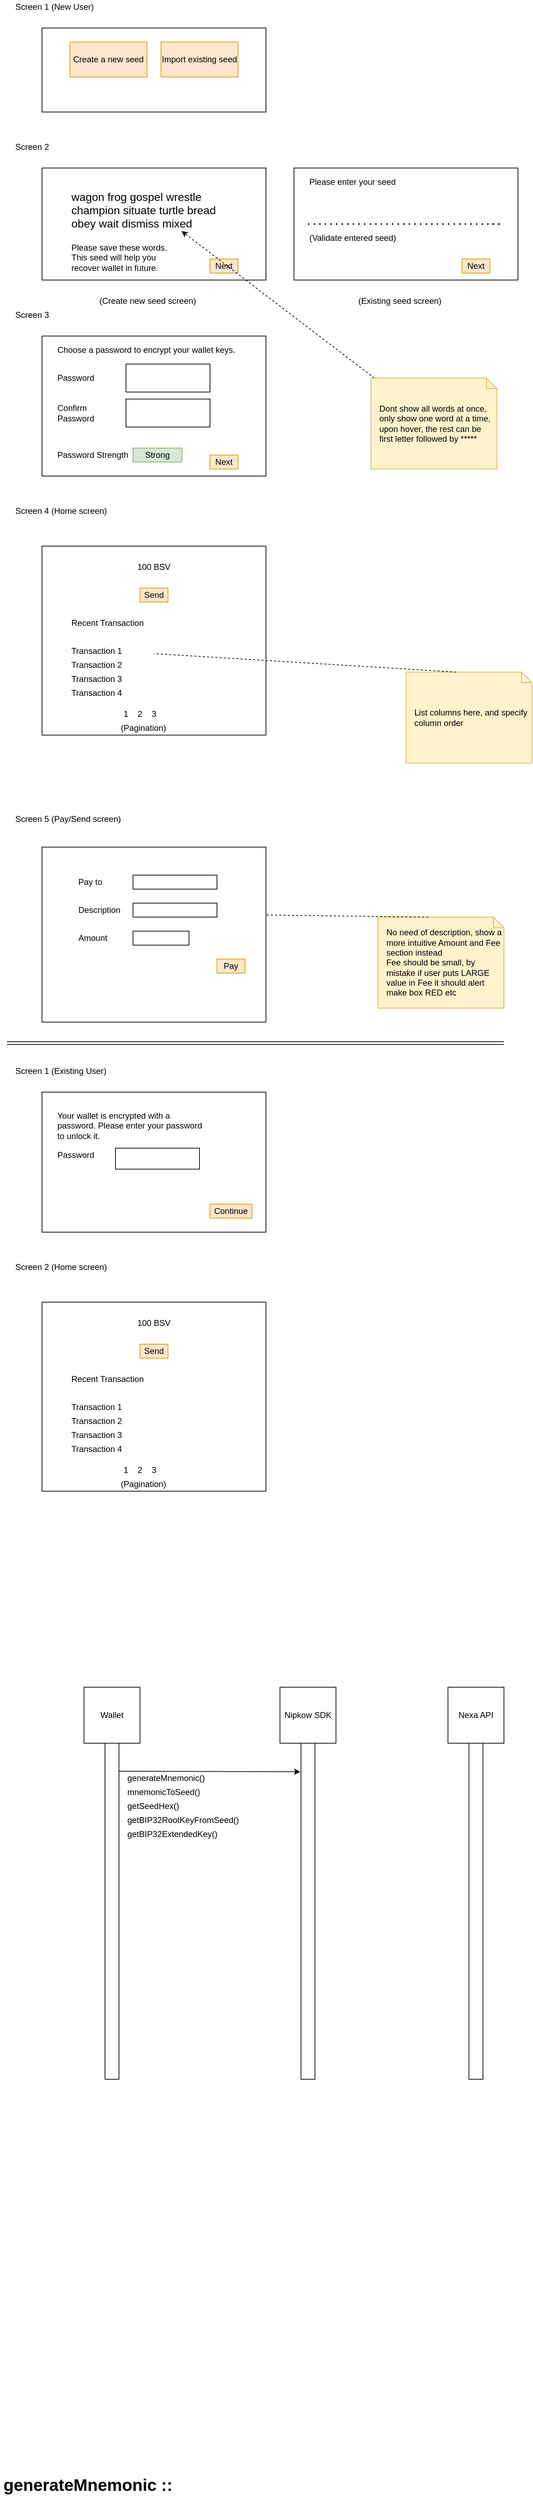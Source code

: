 <mxfile version="13.6.2" type="github">
  <diagram id="G2U72_mk4-tE0iACLa10" name="Page-1">
    <mxGraphModel dx="1186" dy="668" grid="1" gridSize="10" guides="1" tooltips="1" connect="1" arrows="1" fold="1" page="1" pageScale="1" pageWidth="827" pageHeight="1169" math="0" shadow="0">
      <root>
        <mxCell id="0" />
        <mxCell id="1" parent="0" />
        <mxCell id="WEFgnCn8ByLuufPp5znP-1" value="" style="rounded=0;whiteSpace=wrap;html=1;" parent="1" vertex="1">
          <mxGeometry x="100" y="70" width="320" height="120" as="geometry" />
        </mxCell>
        <mxCell id="WEFgnCn8ByLuufPp5znP-2" value="Screen 1 (New User)" style="text;html=1;strokeColor=none;fillColor=none;align=left;verticalAlign=middle;whiteSpace=wrap;rounded=0;" parent="1" vertex="1">
          <mxGeometry x="60" y="30" width="250" height="20" as="geometry" />
        </mxCell>
        <mxCell id="WEFgnCn8ByLuufPp5znP-3" value="Screen 2" style="text;html=1;strokeColor=none;fillColor=none;align=left;verticalAlign=middle;whiteSpace=wrap;rounded=0;" parent="1" vertex="1">
          <mxGeometry x="60" y="230" width="60" height="20" as="geometry" />
        </mxCell>
        <mxCell id="WEFgnCn8ByLuufPp5znP-4" value="Screen 4 (Home screen)" style="text;html=1;strokeColor=none;fillColor=none;align=left;verticalAlign=middle;whiteSpace=wrap;rounded=0;" parent="1" vertex="1">
          <mxGeometry x="60" y="750" width="230" height="20" as="geometry" />
        </mxCell>
        <mxCell id="WEFgnCn8ByLuufPp5znP-5" value="Screen 3" style="text;html=1;strokeColor=none;fillColor=none;align=left;verticalAlign=middle;whiteSpace=wrap;rounded=0;" parent="1" vertex="1">
          <mxGeometry x="60" y="470" width="60" height="20" as="geometry" />
        </mxCell>
        <mxCell id="WEFgnCn8ByLuufPp5znP-6" value="Screen 5 (Pay/Send screen)" style="text;html=1;strokeColor=none;fillColor=none;align=left;verticalAlign=middle;whiteSpace=wrap;rounded=0;" parent="1" vertex="1">
          <mxGeometry x="60" y="1190" width="320" height="20" as="geometry" />
        </mxCell>
        <mxCell id="WEFgnCn8ByLuufPp5znP-7" value="Create a new seed" style="text;html=1;align=center;verticalAlign=middle;whiteSpace=wrap;rounded=0;labelBackgroundColor=none;fillColor=#ffe6cc;strokeColor=#d79b00;" parent="1" vertex="1">
          <mxGeometry x="140" y="90" width="110" height="50" as="geometry" />
        </mxCell>
        <mxCell id="WEFgnCn8ByLuufPp5znP-8" value="Import existing seed" style="text;html=1;strokeColor=#d79b00;fillColor=#ffe6cc;align=center;verticalAlign=middle;whiteSpace=wrap;rounded=0;" parent="1" vertex="1">
          <mxGeometry x="270" y="90" width="110" height="50" as="geometry" />
        </mxCell>
        <mxCell id="WEFgnCn8ByLuufPp5znP-9" value="" style="rounded=0;whiteSpace=wrap;html=1;labelBackgroundColor=none;fillColor=none;align=center;" parent="1" vertex="1">
          <mxGeometry x="100" y="270" width="320" height="160" as="geometry" />
        </mxCell>
        <mxCell id="WEFgnCn8ByLuufPp5znP-10" value="" style="rounded=0;whiteSpace=wrap;html=1;labelBackgroundColor=none;fillColor=none;align=center;" parent="1" vertex="1">
          <mxGeometry x="460" y="270" width="320" height="160" as="geometry" />
        </mxCell>
        <mxCell id="WEFgnCn8ByLuufPp5znP-11" value="(Create new seed screen)" style="text;html=1;strokeColor=none;fillColor=none;align=left;verticalAlign=middle;whiteSpace=wrap;rounded=0;labelBackgroundColor=none;" parent="1" vertex="1">
          <mxGeometry x="180" y="450" width="160" height="20" as="geometry" />
        </mxCell>
        <mxCell id="WEFgnCn8ByLuufPp5znP-12" value="(Existing seed screen)" style="text;html=1;strokeColor=none;fillColor=none;align=left;verticalAlign=middle;whiteSpace=wrap;rounded=0;labelBackgroundColor=none;" parent="1" vertex="1">
          <mxGeometry x="550" y="450" width="160" height="20" as="geometry" />
        </mxCell>
        <mxCell id="WEFgnCn8ByLuufPp5znP-13" value="&lt;p style=&quot;font-size: medium ; margin: 0px&quot;&gt;wagon frog gospel wrestle champion situate turtle bread obey wait dismiss mixed&lt;/p&gt;" style="text;html=1;strokeColor=none;fillColor=none;align=left;verticalAlign=middle;whiteSpace=wrap;rounded=0;labelBackgroundColor=none;" parent="1" vertex="1">
          <mxGeometry x="140" y="300" width="240" height="60" as="geometry" />
        </mxCell>
        <mxCell id="WEFgnCn8ByLuufPp5znP-14" value="Next" style="text;html=1;strokeColor=#d79b00;fillColor=#ffe6cc;align=center;verticalAlign=middle;whiteSpace=wrap;rounded=0;labelBackgroundColor=none;" parent="1" vertex="1">
          <mxGeometry x="340" y="400" width="40" height="20" as="geometry" />
        </mxCell>
        <mxCell id="WEFgnCn8ByLuufPp5znP-15" value="Next" style="text;html=1;strokeColor=#d79b00;fillColor=#ffe6cc;align=center;verticalAlign=middle;whiteSpace=wrap;rounded=0;labelBackgroundColor=none;" parent="1" vertex="1">
          <mxGeometry x="700" y="400" width="40" height="20" as="geometry" />
        </mxCell>
        <mxCell id="WEFgnCn8ByLuufPp5znP-16" value="" style="endArrow=none;dashed=1;html=1;dashPattern=1 3;strokeWidth=2;" parent="1" edge="1">
          <mxGeometry width="50" height="50" relative="1" as="geometry">
            <mxPoint x="480" y="350" as="sourcePoint" />
            <mxPoint x="740" y="350" as="targetPoint" />
            <Array as="points">
              <mxPoint x="740" y="350" />
              <mxPoint x="760" y="350" />
            </Array>
          </mxGeometry>
        </mxCell>
        <mxCell id="WEFgnCn8ByLuufPp5znP-17" value="Please enter your seed" style="text;html=1;strokeColor=none;fillColor=none;align=left;verticalAlign=middle;whiteSpace=wrap;rounded=0;labelBackgroundColor=none;" parent="1" vertex="1">
          <mxGeometry x="480" y="280" width="160" height="20" as="geometry" />
        </mxCell>
        <mxCell id="WEFgnCn8ByLuufPp5znP-18" value="" style="rounded=0;whiteSpace=wrap;html=1;labelBackgroundColor=none;fillColor=none;align=center;" parent="1" vertex="1">
          <mxGeometry x="100" y="510" width="320" height="200" as="geometry" />
        </mxCell>
        <mxCell id="WEFgnCn8ByLuufPp5znP-19" value="Choose a password to encrypt your wallet keys." style="text;html=1;strokeColor=none;fillColor=none;align=left;verticalAlign=middle;whiteSpace=wrap;rounded=0;labelBackgroundColor=none;" parent="1" vertex="1">
          <mxGeometry x="120" y="520" width="260" height="20" as="geometry" />
        </mxCell>
        <mxCell id="WEFgnCn8ByLuufPp5znP-20" value="" style="rounded=0;whiteSpace=wrap;html=1;labelBackgroundColor=none;fillColor=none;align=left;" parent="1" vertex="1">
          <mxGeometry x="220" y="550" width="120" height="40" as="geometry" />
        </mxCell>
        <mxCell id="WEFgnCn8ByLuufPp5znP-21" value="Password" style="text;html=1;strokeColor=none;fillColor=none;align=left;verticalAlign=middle;whiteSpace=wrap;rounded=0;labelBackgroundColor=none;" parent="1" vertex="1">
          <mxGeometry x="120" y="560" width="80" height="20" as="geometry" />
        </mxCell>
        <mxCell id="WEFgnCn8ByLuufPp5znP-22" value="Confirm&amp;nbsp; Password" style="text;html=1;strokeColor=none;fillColor=none;align=left;verticalAlign=middle;whiteSpace=wrap;rounded=0;labelBackgroundColor=none;" parent="1" vertex="1">
          <mxGeometry x="120" y="610" width="40" height="20" as="geometry" />
        </mxCell>
        <mxCell id="WEFgnCn8ByLuufPp5znP-23" value="" style="rounded=0;whiteSpace=wrap;html=1;labelBackgroundColor=none;fillColor=none;align=left;" parent="1" vertex="1">
          <mxGeometry x="220" y="600" width="120" height="40" as="geometry" />
        </mxCell>
        <mxCell id="WEFgnCn8ByLuufPp5znP-24" value="Next" style="text;html=1;strokeColor=#d79b00;fillColor=#ffe6cc;align=center;verticalAlign=middle;whiteSpace=wrap;rounded=0;labelBackgroundColor=none;" parent="1" vertex="1">
          <mxGeometry x="340" y="680" width="40" height="20" as="geometry" />
        </mxCell>
        <mxCell id="WEFgnCn8ByLuufPp5znP-25" value="Password Strength" style="text;html=1;strokeColor=none;fillColor=none;align=left;verticalAlign=middle;whiteSpace=wrap;rounded=0;labelBackgroundColor=none;" parent="1" vertex="1">
          <mxGeometry x="120" y="670" width="110" height="20" as="geometry" />
        </mxCell>
        <mxCell id="WEFgnCn8ByLuufPp5znP-26" value="Strong" style="text;html=1;strokeColor=#82b366;fillColor=#d5e8d4;align=center;verticalAlign=middle;whiteSpace=wrap;rounded=0;labelBackgroundColor=none;" parent="1" vertex="1">
          <mxGeometry x="230" y="670" width="70" height="20" as="geometry" />
        </mxCell>
        <mxCell id="WEFgnCn8ByLuufPp5znP-27" value="" style="rounded=0;whiteSpace=wrap;html=1;labelBackgroundColor=none;fillColor=none;align=left;" parent="1" vertex="1">
          <mxGeometry x="100" y="810" width="320" height="270" as="geometry" />
        </mxCell>
        <mxCell id="WEFgnCn8ByLuufPp5znP-28" value="100 BSV" style="text;html=1;strokeColor=none;fillColor=none;align=center;verticalAlign=middle;whiteSpace=wrap;rounded=0;labelBackgroundColor=none;" parent="1" vertex="1">
          <mxGeometry x="220" y="830" width="80" height="20" as="geometry" />
        </mxCell>
        <mxCell id="WEFgnCn8ByLuufPp5znP-29" value="Send" style="text;html=1;strokeColor=#d79b00;fillColor=#ffe6cc;align=center;verticalAlign=middle;whiteSpace=wrap;rounded=0;labelBackgroundColor=none;" parent="1" vertex="1">
          <mxGeometry x="240" y="870" width="40" height="20" as="geometry" />
        </mxCell>
        <mxCell id="WEFgnCn8ByLuufPp5znP-30" value="Recent Transaction" style="text;html=1;strokeColor=none;fillColor=none;align=left;verticalAlign=middle;whiteSpace=wrap;rounded=0;labelBackgroundColor=none;" parent="1" vertex="1">
          <mxGeometry x="140" y="910" width="120" height="20" as="geometry" />
        </mxCell>
        <mxCell id="WEFgnCn8ByLuufPp5znP-31" value="Transaction 1" style="text;html=1;strokeColor=none;fillColor=none;align=left;verticalAlign=middle;whiteSpace=wrap;rounded=0;labelBackgroundColor=none;" parent="1" vertex="1">
          <mxGeometry x="140" y="950" width="120" height="20" as="geometry" />
        </mxCell>
        <mxCell id="WEFgnCn8ByLuufPp5znP-32" value="Transaction 2" style="text;html=1;strokeColor=none;fillColor=none;align=left;verticalAlign=middle;whiteSpace=wrap;rounded=0;labelBackgroundColor=none;" parent="1" vertex="1">
          <mxGeometry x="140" y="970" width="120" height="20" as="geometry" />
        </mxCell>
        <mxCell id="WEFgnCn8ByLuufPp5znP-33" value="Transaction 3" style="text;html=1;strokeColor=none;fillColor=none;align=left;verticalAlign=middle;whiteSpace=wrap;rounded=0;labelBackgroundColor=none;" parent="1" vertex="1">
          <mxGeometry x="140" y="990" width="120" height="20" as="geometry" />
        </mxCell>
        <mxCell id="WEFgnCn8ByLuufPp5znP-34" value="Transaction 4" style="text;html=1;strokeColor=none;fillColor=none;align=left;verticalAlign=middle;whiteSpace=wrap;rounded=0;labelBackgroundColor=none;" parent="1" vertex="1">
          <mxGeometry x="140" y="1010" width="120" height="20" as="geometry" />
        </mxCell>
        <mxCell id="WEFgnCn8ByLuufPp5znP-35" value="" style="rounded=0;whiteSpace=wrap;html=1;labelBackgroundColor=none;fillColor=none;align=left;" parent="1" vertex="1">
          <mxGeometry x="100" y="1240" width="320" height="250" as="geometry" />
        </mxCell>
        <mxCell id="WEFgnCn8ByLuufPp5znP-36" value="Pay to" style="text;html=1;strokeColor=none;fillColor=none;align=left;verticalAlign=middle;whiteSpace=wrap;rounded=0;labelBackgroundColor=none;" parent="1" vertex="1">
          <mxGeometry x="150" y="1280" width="40" height="20" as="geometry" />
        </mxCell>
        <mxCell id="WEFgnCn8ByLuufPp5znP-37" value="Description" style="text;html=1;strokeColor=none;fillColor=none;align=left;verticalAlign=middle;whiteSpace=wrap;rounded=0;labelBackgroundColor=none;" parent="1" vertex="1">
          <mxGeometry x="150" y="1320" width="80" height="20" as="geometry" />
        </mxCell>
        <mxCell id="WEFgnCn8ByLuufPp5znP-38" value="Amount" style="text;html=1;strokeColor=none;fillColor=none;align=left;verticalAlign=middle;whiteSpace=wrap;rounded=0;labelBackgroundColor=none;" parent="1" vertex="1">
          <mxGeometry x="150" y="1360" width="40" height="20" as="geometry" />
        </mxCell>
        <mxCell id="WEFgnCn8ByLuufPp5znP-39" value="Pay" style="text;html=1;strokeColor=#d79b00;fillColor=#ffe6cc;align=center;verticalAlign=middle;whiteSpace=wrap;rounded=0;labelBackgroundColor=none;" parent="1" vertex="1">
          <mxGeometry x="350" y="1400" width="40" height="20" as="geometry" />
        </mxCell>
        <mxCell id="WEFgnCn8ByLuufPp5znP-40" value="" style="rounded=0;whiteSpace=wrap;html=1;labelBackgroundColor=none;fillColor=none;align=left;" parent="1" vertex="1">
          <mxGeometry x="230" y="1280" width="120" height="20" as="geometry" />
        </mxCell>
        <mxCell id="WEFgnCn8ByLuufPp5znP-41" value="" style="rounded=0;whiteSpace=wrap;html=1;labelBackgroundColor=none;fillColor=none;align=left;" parent="1" vertex="1">
          <mxGeometry x="230" y="1320" width="120" height="20" as="geometry" />
        </mxCell>
        <mxCell id="WEFgnCn8ByLuufPp5znP-42" value="" style="rounded=0;whiteSpace=wrap;html=1;labelBackgroundColor=none;fillColor=none;align=left;" parent="1" vertex="1">
          <mxGeometry x="230" y="1360" width="80" height="20" as="geometry" />
        </mxCell>
        <mxCell id="WEFgnCn8ByLuufPp5znP-43" value="(Validate entered seed)" style="text;html=1;strokeColor=none;fillColor=none;align=left;verticalAlign=middle;whiteSpace=wrap;rounded=0;labelBackgroundColor=none;" parent="1" vertex="1">
          <mxGeometry x="480" y="360" width="280" height="20" as="geometry" />
        </mxCell>
        <mxCell id="WEFgnCn8ByLuufPp5znP-44" value="Please save these words. This seed will help you recover wallet in future." style="text;html=1;strokeColor=none;fillColor=none;align=left;verticalAlign=top;whiteSpace=wrap;rounded=0;labelBackgroundColor=none;" parent="1" vertex="1">
          <mxGeometry x="140" y="370" width="160" height="50" as="geometry" />
        </mxCell>
        <mxCell id="WEFgnCn8ByLuufPp5znP-45" value="Screen 1 (Existing User)" style="text;html=1;strokeColor=none;fillColor=none;align=left;verticalAlign=middle;whiteSpace=wrap;rounded=0;" parent="1" vertex="1">
          <mxGeometry x="60" y="1550" width="250" height="20" as="geometry" />
        </mxCell>
        <mxCell id="WEFgnCn8ByLuufPp5znP-46" value="" style="rounded=0;whiteSpace=wrap;html=1;labelBackgroundColor=none;fillColor=none;align=center;" parent="1" vertex="1">
          <mxGeometry x="100" y="1590" width="320" height="200" as="geometry" />
        </mxCell>
        <mxCell id="WEFgnCn8ByLuufPp5znP-47" value="Your wallet is encrypted with a password. Please enter your password to unlock it." style="text;html=1;strokeColor=none;fillColor=none;align=left;verticalAlign=top;whiteSpace=wrap;rounded=0;labelBackgroundColor=none;" parent="1" vertex="1">
          <mxGeometry x="120" y="1610" width="220" height="60" as="geometry" />
        </mxCell>
        <mxCell id="WEFgnCn8ByLuufPp5znP-48" value="Password" style="text;html=1;strokeColor=none;fillColor=none;align=left;verticalAlign=middle;whiteSpace=wrap;rounded=0;labelBackgroundColor=none;" parent="1" vertex="1">
          <mxGeometry x="120" y="1670" width="80" height="20" as="geometry" />
        </mxCell>
        <mxCell id="WEFgnCn8ByLuufPp5znP-49" value="" style="rounded=0;whiteSpace=wrap;html=1;labelBackgroundColor=none;fillColor=none;align=left;" parent="1" vertex="1">
          <mxGeometry x="205" y="1670" width="120" height="30" as="geometry" />
        </mxCell>
        <mxCell id="WEFgnCn8ByLuufPp5znP-50" value="Continue" style="text;html=1;strokeColor=#d79b00;fillColor=#ffe6cc;align=center;verticalAlign=middle;whiteSpace=wrap;rounded=0;labelBackgroundColor=none;" parent="1" vertex="1">
          <mxGeometry x="340" y="1750" width="60" height="20" as="geometry" />
        </mxCell>
        <mxCell id="WEFgnCn8ByLuufPp5znP-51" value="1" style="text;html=1;strokeColor=none;fillColor=none;align=center;verticalAlign=middle;whiteSpace=wrap;rounded=0;labelBackgroundColor=none;" parent="1" vertex="1">
          <mxGeometry x="200" y="1040" width="40" height="20" as="geometry" />
        </mxCell>
        <mxCell id="WEFgnCn8ByLuufPp5znP-52" value="2" style="text;html=1;strokeColor=none;fillColor=none;align=center;verticalAlign=middle;whiteSpace=wrap;rounded=0;labelBackgroundColor=none;" parent="1" vertex="1">
          <mxGeometry x="220" y="1040" width="40" height="20" as="geometry" />
        </mxCell>
        <mxCell id="WEFgnCn8ByLuufPp5znP-53" value="3" style="text;html=1;strokeColor=none;fillColor=none;align=center;verticalAlign=middle;whiteSpace=wrap;rounded=0;labelBackgroundColor=none;" parent="1" vertex="1">
          <mxGeometry x="240" y="1040" width="40" height="20" as="geometry" />
        </mxCell>
        <mxCell id="WEFgnCn8ByLuufPp5znP-54" value="(Pagination)" style="text;html=1;strokeColor=none;fillColor=none;align=center;verticalAlign=middle;whiteSpace=wrap;rounded=0;labelBackgroundColor=none;" parent="1" vertex="1">
          <mxGeometry x="210" y="1060" width="70" height="20" as="geometry" />
        </mxCell>
        <mxCell id="WEFgnCn8ByLuufPp5znP-55" value="Screen 2 (Home screen)" style="text;html=1;strokeColor=none;fillColor=none;align=left;verticalAlign=middle;whiteSpace=wrap;rounded=0;" parent="1" vertex="1">
          <mxGeometry x="60" y="1830" width="230" height="20" as="geometry" />
        </mxCell>
        <mxCell id="WEFgnCn8ByLuufPp5znP-56" value="" style="rounded=0;whiteSpace=wrap;html=1;labelBackgroundColor=none;fillColor=none;align=left;" parent="1" vertex="1">
          <mxGeometry x="100" y="1890" width="320" height="270" as="geometry" />
        </mxCell>
        <mxCell id="WEFgnCn8ByLuufPp5znP-57" value="100 BSV" style="text;html=1;strokeColor=none;fillColor=none;align=center;verticalAlign=middle;whiteSpace=wrap;rounded=0;labelBackgroundColor=none;" parent="1" vertex="1">
          <mxGeometry x="220" y="1910" width="80" height="20" as="geometry" />
        </mxCell>
        <mxCell id="WEFgnCn8ByLuufPp5znP-58" value="Send" style="text;html=1;strokeColor=#d79b00;fillColor=#ffe6cc;align=center;verticalAlign=middle;whiteSpace=wrap;rounded=0;labelBackgroundColor=none;" parent="1" vertex="1">
          <mxGeometry x="240" y="1950" width="40" height="20" as="geometry" />
        </mxCell>
        <mxCell id="WEFgnCn8ByLuufPp5znP-59" value="Recent Transaction" style="text;html=1;strokeColor=none;fillColor=none;align=left;verticalAlign=middle;whiteSpace=wrap;rounded=0;labelBackgroundColor=none;" parent="1" vertex="1">
          <mxGeometry x="140" y="1990" width="120" height="20" as="geometry" />
        </mxCell>
        <mxCell id="WEFgnCn8ByLuufPp5znP-60" value="Transaction 1" style="text;html=1;strokeColor=none;fillColor=none;align=left;verticalAlign=middle;whiteSpace=wrap;rounded=0;labelBackgroundColor=none;" parent="1" vertex="1">
          <mxGeometry x="140" y="2030" width="120" height="20" as="geometry" />
        </mxCell>
        <mxCell id="WEFgnCn8ByLuufPp5znP-61" value="Transaction 2" style="text;html=1;strokeColor=none;fillColor=none;align=left;verticalAlign=middle;whiteSpace=wrap;rounded=0;labelBackgroundColor=none;" parent="1" vertex="1">
          <mxGeometry x="140" y="2050" width="120" height="20" as="geometry" />
        </mxCell>
        <mxCell id="WEFgnCn8ByLuufPp5znP-62" value="Transaction 3" style="text;html=1;strokeColor=none;fillColor=none;align=left;verticalAlign=middle;whiteSpace=wrap;rounded=0;labelBackgroundColor=none;" parent="1" vertex="1">
          <mxGeometry x="140" y="2070" width="120" height="20" as="geometry" />
        </mxCell>
        <mxCell id="WEFgnCn8ByLuufPp5znP-63" value="Transaction 4" style="text;html=1;strokeColor=none;fillColor=none;align=left;verticalAlign=middle;whiteSpace=wrap;rounded=0;labelBackgroundColor=none;" parent="1" vertex="1">
          <mxGeometry x="140" y="2090" width="120" height="20" as="geometry" />
        </mxCell>
        <mxCell id="WEFgnCn8ByLuufPp5znP-64" value="1" style="text;html=1;strokeColor=none;fillColor=none;align=center;verticalAlign=middle;whiteSpace=wrap;rounded=0;labelBackgroundColor=none;" parent="1" vertex="1">
          <mxGeometry x="200" y="2120" width="40" height="20" as="geometry" />
        </mxCell>
        <mxCell id="WEFgnCn8ByLuufPp5znP-65" value="2" style="text;html=1;strokeColor=none;fillColor=none;align=center;verticalAlign=middle;whiteSpace=wrap;rounded=0;labelBackgroundColor=none;" parent="1" vertex="1">
          <mxGeometry x="220" y="2120" width="40" height="20" as="geometry" />
        </mxCell>
        <mxCell id="WEFgnCn8ByLuufPp5znP-66" value="3" style="text;html=1;strokeColor=none;fillColor=none;align=center;verticalAlign=middle;whiteSpace=wrap;rounded=0;labelBackgroundColor=none;" parent="1" vertex="1">
          <mxGeometry x="240" y="2120" width="40" height="20" as="geometry" />
        </mxCell>
        <mxCell id="WEFgnCn8ByLuufPp5znP-67" value="(Pagination)" style="text;html=1;strokeColor=none;fillColor=none;align=center;verticalAlign=middle;whiteSpace=wrap;rounded=0;labelBackgroundColor=none;" parent="1" vertex="1">
          <mxGeometry x="210" y="2140" width="70" height="20" as="geometry" />
        </mxCell>
        <mxCell id="WEFgnCn8ByLuufPp5znP-82" style="rounded=0;orthogonalLoop=1;jettySize=auto;html=1;dashed=1;" parent="1" source="WEFgnCn8ByLuufPp5znP-81" target="WEFgnCn8ByLuufPp5znP-13" edge="1">
          <mxGeometry relative="1" as="geometry" />
        </mxCell>
        <mxCell id="WEFgnCn8ByLuufPp5znP-81" value="Dont show all words at once, only show one word at a time, upon hover, the rest can be first letter followed by *****" style="shape=note;size=15;align=left;spacingLeft=10;html=1;whiteSpace=wrap;fillColor=#fff2cc;strokeColor=#d6b656;" parent="1" vertex="1">
          <mxGeometry x="570" y="570" width="180" height="130" as="geometry" />
        </mxCell>
        <mxCell id="YPXlL28YaBKqJH8wK1t2-1" value="Wallet" style="whiteSpace=wrap;html=1;aspect=fixed;" vertex="1" parent="1">
          <mxGeometry x="160" y="2440" width="80" height="80" as="geometry" />
        </mxCell>
        <mxCell id="hKRBO41xjEEhLr28S79f-1" value="" style="group" connectable="0" vertex="1" parent="1">
          <mxGeometry x="620" y="990" width="180" height="130" as="geometry" />
        </mxCell>
        <mxCell id="WEFgnCn8ByLuufPp5znP-78" value="List columns here, and specify column order" style="shape=note;size=15;align=left;spacingLeft=10;html=1;whiteSpace=wrap;fillColor=#fff2cc;strokeColor=#d6b656;" parent="hKRBO41xjEEhLr28S79f-1" vertex="1">
          <mxGeometry width="180" height="130" as="geometry" />
        </mxCell>
        <mxCell id="YPXlL28YaBKqJH8wK1t2-2" value="Nipkow SDK" style="whiteSpace=wrap;html=1;aspect=fixed;" vertex="1" parent="1">
          <mxGeometry x="440" y="2440" width="80" height="80" as="geometry" />
        </mxCell>
        <mxCell id="hKRBO41xjEEhLr28S79f-2" value="" style="group" connectable="0" vertex="1" parent="1">
          <mxGeometry x="580" y="1340" width="180" height="130" as="geometry" />
        </mxCell>
        <mxCell id="hKRBO41xjEEhLr28S79f-3" value="No need of description, show a more intuitive Amount and Fee section instead&lt;br&gt;Fee should be small, by mistake if user puts LARGE value in Fee it should alert make box RED etc" style="shape=note;size=15;align=left;spacingLeft=10;html=1;whiteSpace=wrap;fillColor=#fff2cc;strokeColor=#d6b656;" vertex="1" parent="hKRBO41xjEEhLr28S79f-2">
          <mxGeometry width="180" height="130" as="geometry" />
        </mxCell>
        <mxCell id="YPXlL28YaBKqJH8wK1t2-3" value="Nexa API" style="whiteSpace=wrap;html=1;aspect=fixed;" vertex="1" parent="1">
          <mxGeometry x="680" y="2440" width="80" height="80" as="geometry" />
        </mxCell>
        <mxCell id="hKRBO41xjEEhLr28S79f-4" value="" style="edgeStyle=none;endArrow=none;exitX=0.4;exitY=0;dashed=1;html=1;entryX=0.997;entryY=0.388;entryDx=0;entryDy=0;entryPerimeter=0;" edge="1" parent="1" source="hKRBO41xjEEhLr28S79f-3" target="WEFgnCn8ByLuufPp5znP-35">
          <mxGeometry x="1" relative="1" as="geometry">
            <mxPoint x="550" y="1240" as="targetPoint" />
          </mxGeometry>
        </mxCell>
        <mxCell id="YPXlL28YaBKqJH8wK1t2-4" value="" style="rounded=0;whiteSpace=wrap;html=1;" vertex="1" parent="1">
          <mxGeometry x="190" y="2520" width="20" height="480" as="geometry" />
        </mxCell>
        <mxCell id="hKRBO41xjEEhLr28S79f-5" value="" style="shape=link;html=1;" edge="1" parent="1">
          <mxGeometry width="100" relative="1" as="geometry">
            <mxPoint x="50" y="1520" as="sourcePoint" />
            <mxPoint x="760" y="1520" as="targetPoint" />
          </mxGeometry>
        </mxCell>
        <mxCell id="YPXlL28YaBKqJH8wK1t2-5" value="" style="rounded=0;whiteSpace=wrap;html=1;" vertex="1" parent="1">
          <mxGeometry x="470" y="2520" width="20" height="480" as="geometry" />
        </mxCell>
        <mxCell id="YPXlL28YaBKqJH8wK1t2-6" value="" style="rounded=0;whiteSpace=wrap;html=1;" vertex="1" parent="1">
          <mxGeometry x="710" y="2520" width="20" height="480" as="geometry" />
        </mxCell>
        <mxCell id="YPXlL28YaBKqJH8wK1t2-7" value="" style="endArrow=classic;html=1;entryX=-0.05;entryY=0.085;entryDx=0;entryDy=0;entryPerimeter=0;" edge="1" parent="1" target="YPXlL28YaBKqJH8wK1t2-5">
          <mxGeometry width="50" height="50" relative="1" as="geometry">
            <mxPoint x="210" y="2560" as="sourcePoint" />
            <mxPoint x="290" y="2560" as="targetPoint" />
          </mxGeometry>
        </mxCell>
        <mxCell id="YPXlL28YaBKqJH8wK1t2-8" value="generateMnemonic()" style="text;html=1;strokeColor=none;fillColor=none;align=left;verticalAlign=middle;whiteSpace=wrap;rounded=0;" vertex="1" parent="1">
          <mxGeometry x="220" y="2560" width="72.5" height="20" as="geometry" />
        </mxCell>
        <mxCell id="YPXlL28YaBKqJH8wK1t2-9" value="&lt;h1&gt;generateMnemonic ::&amp;nbsp;&lt;/h1&gt;" style="text;html=1;strokeColor=none;fillColor=none;spacing=5;spacingTop=-20;whiteSpace=wrap;overflow=hidden;rounded=0;" vertex="1" parent="1">
          <mxGeometry x="40" y="3560" width="630" height="40" as="geometry" />
        </mxCell>
        <mxCell id="YPXlL28YaBKqJH8wK1t2-13" value="mnemonicToSeed()" style="text;html=1;strokeColor=none;fillColor=none;align=left;verticalAlign=middle;whiteSpace=wrap;rounded=0;" vertex="1" parent="1">
          <mxGeometry x="220" y="2580" width="105" height="20" as="geometry" />
        </mxCell>
        <mxCell id="WEFgnCn8ByLuufPp5znP-79" value="" style="edgeStyle=none;endArrow=none;exitX=0.4;exitY=0;dashed=1;html=1;" parent="1" source="WEFgnCn8ByLuufPp5znP-78" target="WEFgnCn8ByLuufPp5znP-31" edge="1">
          <mxGeometry x="1" relative="1" as="geometry">
            <mxPoint x="560" y="940" as="targetPoint" />
          </mxGeometry>
        </mxCell>
        <mxCell id="YPXlL28YaBKqJH8wK1t2-14" value="getSeedHex()" style="text;html=1;strokeColor=none;fillColor=none;align=left;verticalAlign=middle;whiteSpace=wrap;rounded=0;" vertex="1" parent="1">
          <mxGeometry x="220" y="2600" width="100" height="20" as="geometry" />
        </mxCell>
        <mxCell id="YPXlL28YaBKqJH8wK1t2-16" value="getBIP32RootKeyFromSeed()" style="text;html=1;strokeColor=none;fillColor=none;align=left;verticalAlign=middle;whiteSpace=wrap;rounded=0;" vertex="1" parent="1">
          <mxGeometry x="220" y="2620" width="40" height="20" as="geometry" />
        </mxCell>
        <mxCell id="YPXlL28YaBKqJH8wK1t2-17" value="getBIP32ExtendedKey()" style="text;html=1;strokeColor=none;fillColor=none;align=left;verticalAlign=middle;whiteSpace=wrap;rounded=0;" vertex="1" parent="1">
          <mxGeometry x="220" y="2640" width="40" height="20" as="geometry" />
        </mxCell>
      </root>
    </mxGraphModel>
  </diagram>
</mxfile>
